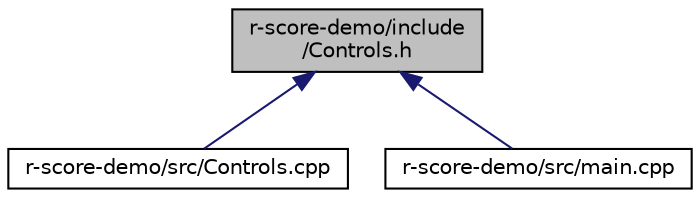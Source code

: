 digraph "r-score-demo/include/Controls.h"
{
  edge [fontname="Helvetica",fontsize="10",labelfontname="Helvetica",labelfontsize="10"];
  node [fontname="Helvetica",fontsize="10",shape=record];
  Node3 [label="r-score-demo/include\l/Controls.h",height=0.2,width=0.4,color="black", fillcolor="grey75", style="filled", fontcolor="black"];
  Node3 -> Node4 [dir="back",color="midnightblue",fontsize="10",style="solid"];
  Node4 [label="r-score-demo/src/Controls.cpp",height=0.2,width=0.4,color="black", fillcolor="white", style="filled",URL="$_controls_8cpp_source.html"];
  Node3 -> Node5 [dir="back",color="midnightblue",fontsize="10",style="solid"];
  Node5 [label="r-score-demo/src/main.cpp",height=0.2,width=0.4,color="black", fillcolor="white", style="filled",URL="$r-score-demo_2src_2main_8cpp_source.html"];
}
